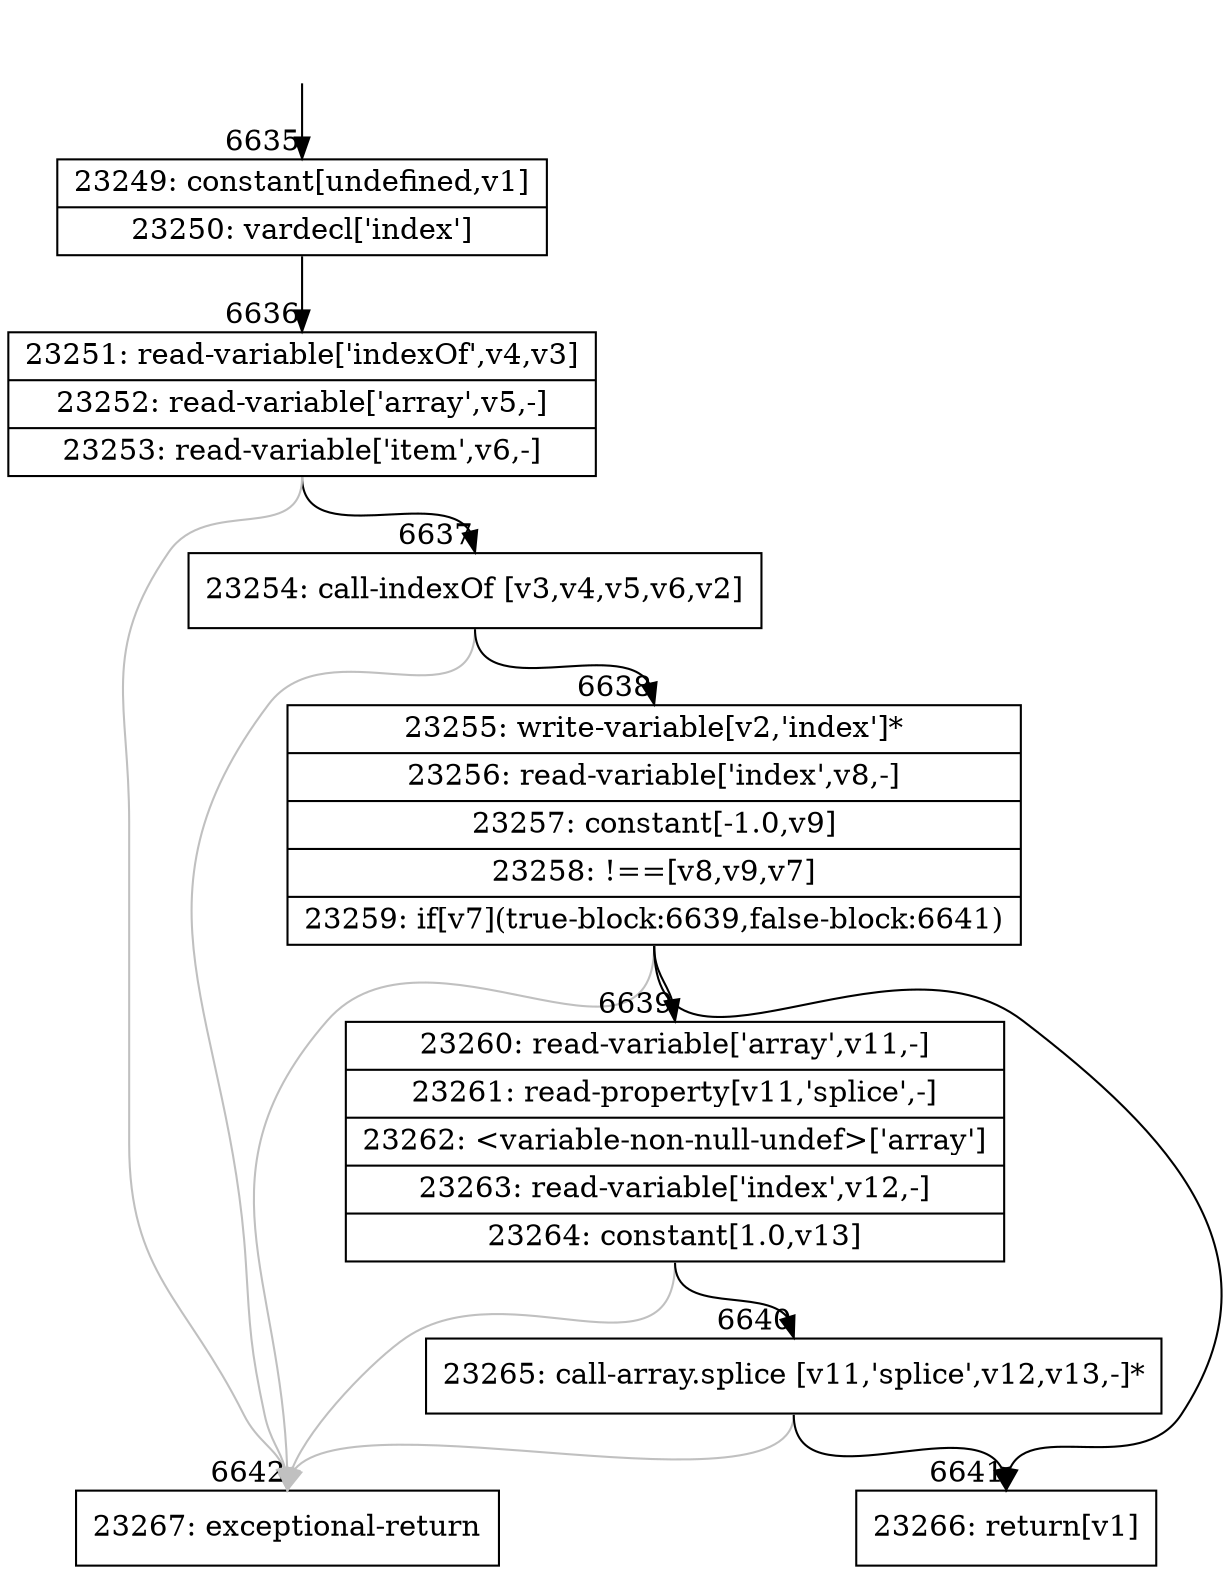 digraph {
rankdir="TD"
BB_entry549[shape=none,label=""];
BB_entry549 -> BB6635 [tailport=s, headport=n, headlabel="    6635"]
BB6635 [shape=record label="{23249: constant[undefined,v1]|23250: vardecl['index']}" ] 
BB6635 -> BB6636 [tailport=s, headport=n, headlabel="      6636"]
BB6636 [shape=record label="{23251: read-variable['indexOf',v4,v3]|23252: read-variable['array',v5,-]|23253: read-variable['item',v6,-]}" ] 
BB6636 -> BB6637 [tailport=s, headport=n, headlabel="      6637"]
BB6636 -> BB6642 [tailport=s, headport=n, color=gray, headlabel="      6642"]
BB6637 [shape=record label="{23254: call-indexOf [v3,v4,v5,v6,v2]}" ] 
BB6637 -> BB6638 [tailport=s, headport=n, headlabel="      6638"]
BB6637 -> BB6642 [tailport=s, headport=n, color=gray]
BB6638 [shape=record label="{23255: write-variable[v2,'index']*|23256: read-variable['index',v8,-]|23257: constant[-1.0,v9]|23258: !==[v8,v9,v7]|23259: if[v7](true-block:6639,false-block:6641)}" ] 
BB6638 -> BB6639 [tailport=s, headport=n, headlabel="      6639"]
BB6638 -> BB6641 [tailport=s, headport=n, headlabel="      6641"]
BB6638 -> BB6642 [tailport=s, headport=n, color=gray]
BB6639 [shape=record label="{23260: read-variable['array',v11,-]|23261: read-property[v11,'splice',-]|23262: \<variable-non-null-undef\>['array']|23263: read-variable['index',v12,-]|23264: constant[1.0,v13]}" ] 
BB6639 -> BB6640 [tailport=s, headport=n, headlabel="      6640"]
BB6639 -> BB6642 [tailport=s, headport=n, color=gray]
BB6640 [shape=record label="{23265: call-array.splice [v11,'splice',v12,v13,-]*}" ] 
BB6640 -> BB6641 [tailport=s, headport=n]
BB6640 -> BB6642 [tailport=s, headport=n, color=gray]
BB6641 [shape=record label="{23266: return[v1]}" ] 
BB6642 [shape=record label="{23267: exceptional-return}" ] 
//#$~ 12407
}
